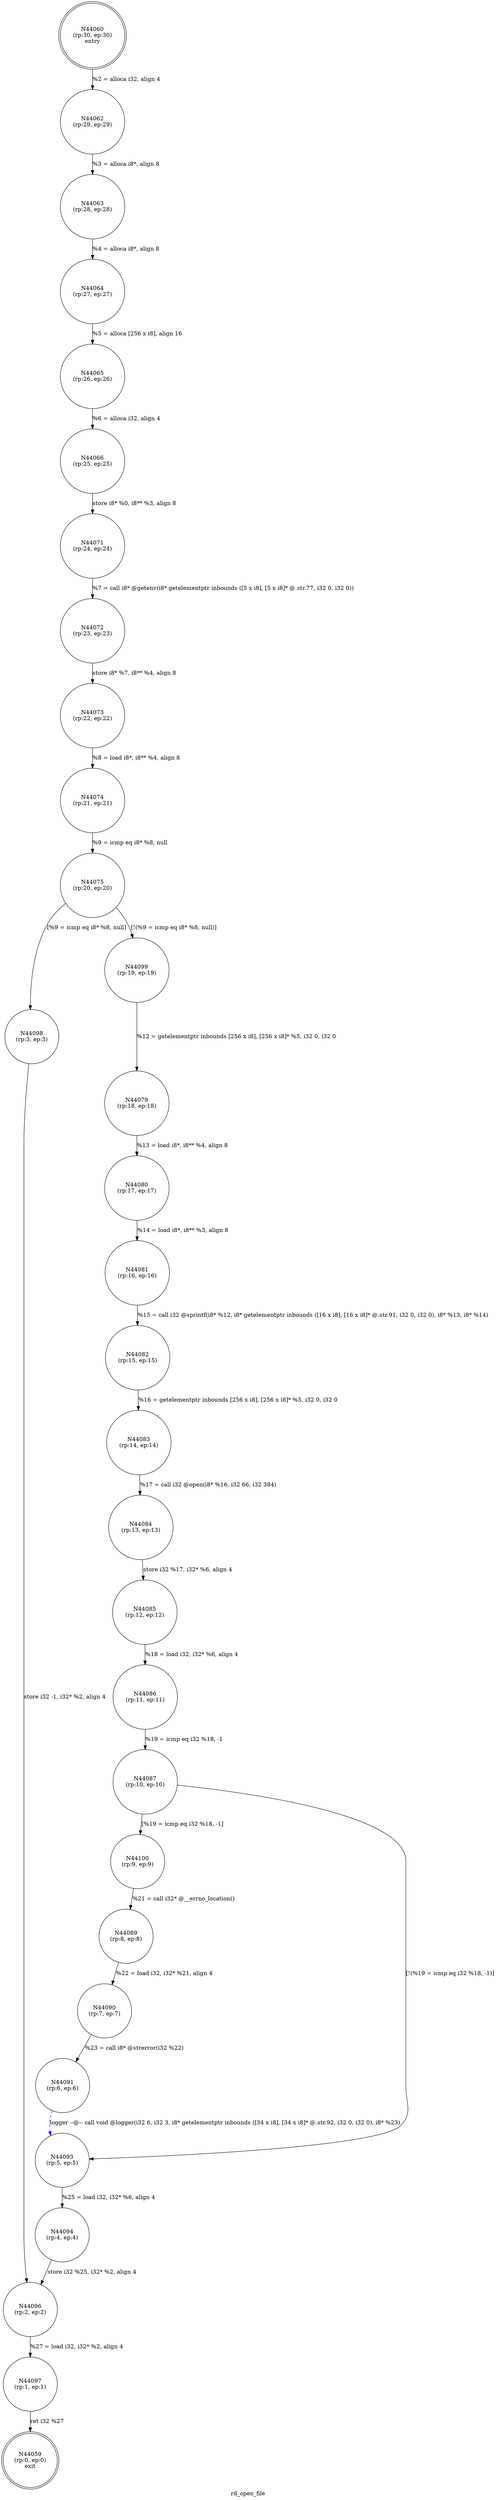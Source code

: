 digraph rd_open_file {
label="rd_open_file"
44059 [label="N44059\n(rp:0, ep:0)\nexit", shape="doublecircle"]
44060 [label="N44060\n(rp:30, ep:30)\nentry", shape="doublecircle"]
44060 -> 44062 [label="%2 = alloca i32, align 4"]
44062 [label="N44062\n(rp:29, ep:29)", shape="circle"]
44062 -> 44063 [label="%3 = alloca i8*, align 8"]
44063 [label="N44063\n(rp:28, ep:28)", shape="circle"]
44063 -> 44064 [label="%4 = alloca i8*, align 8"]
44064 [label="N44064\n(rp:27, ep:27)", shape="circle"]
44064 -> 44065 [label="%5 = alloca [256 x i8], align 16"]
44065 [label="N44065\n(rp:26, ep:26)", shape="circle"]
44065 -> 44066 [label="%6 = alloca i32, align 4"]
44066 [label="N44066\n(rp:25, ep:25)", shape="circle"]
44066 -> 44071 [label="store i8* %0, i8** %3, align 8"]
44071 [label="N44071\n(rp:24, ep:24)", shape="circle"]
44071 -> 44072 [label="%7 = call i8* @getenv(i8* getelementptr inbounds ([5 x i8], [5 x i8]* @.str.77, i32 0, i32 0))"]
44072 [label="N44072\n(rp:23, ep:23)", shape="circle"]
44072 -> 44073 [label="store i8* %7, i8** %4, align 8"]
44073 [label="N44073\n(rp:22, ep:22)", shape="circle"]
44073 -> 44074 [label="%8 = load i8*, i8** %4, align 8"]
44074 [label="N44074\n(rp:21, ep:21)", shape="circle"]
44074 -> 44075 [label="%9 = icmp eq i8* %8, null"]
44075 [label="N44075\n(rp:20, ep:20)", shape="circle"]
44075 -> 44098 [label="[%9 = icmp eq i8* %8, null]"]
44075 -> 44099 [label="[!(%9 = icmp eq i8* %8, null)]"]
44079 [label="N44079\n(rp:18, ep:18)", shape="circle"]
44079 -> 44080 [label="%13 = load i8*, i8** %4, align 8"]
44080 [label="N44080\n(rp:17, ep:17)", shape="circle"]
44080 -> 44081 [label="%14 = load i8*, i8** %3, align 8"]
44081 [label="N44081\n(rp:16, ep:16)", shape="circle"]
44081 -> 44082 [label="%15 = call i32 @sprintf(i8* %12, i8* getelementptr inbounds ([16 x i8], [16 x i8]* @.str.91, i32 0, i32 0), i8* %13, i8* %14)"]
44082 [label="N44082\n(rp:15, ep:15)", shape="circle"]
44082 -> 44083 [label="%16 = getelementptr inbounds [256 x i8], [256 x i8]* %5, i32 0, i32 0"]
44083 [label="N44083\n(rp:14, ep:14)", shape="circle"]
44083 -> 44084 [label="%17 = call i32 @open(i8* %16, i32 66, i32 384)"]
44084 [label="N44084\n(rp:13, ep:13)", shape="circle"]
44084 -> 44085 [label="store i32 %17, i32* %6, align 4"]
44085 [label="N44085\n(rp:12, ep:12)", shape="circle"]
44085 -> 44086 [label="%18 = load i32, i32* %6, align 4"]
44086 [label="N44086\n(rp:11, ep:11)", shape="circle"]
44086 -> 44087 [label="%19 = icmp eq i32 %18, -1"]
44087 [label="N44087\n(rp:10, ep:10)", shape="circle"]
44087 -> 44100 [label="[%19 = icmp eq i32 %18, -1]"]
44087 -> 44093 [label="[!(%19 = icmp eq i32 %18, -1)]"]
44089 [label="N44089\n(rp:8, ep:8)", shape="circle"]
44089 -> 44090 [label="%22 = load i32, i32* %21, align 4"]
44090 [label="N44090\n(rp:7, ep:7)", shape="circle"]
44090 -> 44091 [label="%23 = call i8* @strerror(i32 %22)"]
44091 [label="N44091\n(rp:6, ep:6)", shape="circle"]
44091 -> 44093 [label="logger --@-- call void @logger(i32 6, i32 3, i8* getelementptr inbounds ([34 x i8], [34 x i8]* @.str.92, i32 0, i32 0), i8* %23)", style="dashed", color="blue"]
44093 [label="N44093\n(rp:5, ep:5)", shape="circle"]
44093 -> 44094 [label="%25 = load i32, i32* %6, align 4"]
44094 [label="N44094\n(rp:4, ep:4)", shape="circle"]
44094 -> 44096 [label="store i32 %25, i32* %2, align 4"]
44096 [label="N44096\n(rp:2, ep:2)", shape="circle"]
44096 -> 44097 [label="%27 = load i32, i32* %2, align 4"]
44097 [label="N44097\n(rp:1, ep:1)", shape="circle"]
44097 -> 44059 [label="ret i32 %27"]
44098 [label="N44098\n(rp:3, ep:3)", shape="circle"]
44098 -> 44096 [label="store i32 -1, i32* %2, align 4"]
44099 [label="N44099\n(rp:19, ep:19)", shape="circle"]
44099 -> 44079 [label="%12 = getelementptr inbounds [256 x i8], [256 x i8]* %5, i32 0, i32 0"]
44100 [label="N44100\n(rp:9, ep:9)", shape="circle"]
44100 -> 44089 [label="%21 = call i32* @__errno_location()"]
}
